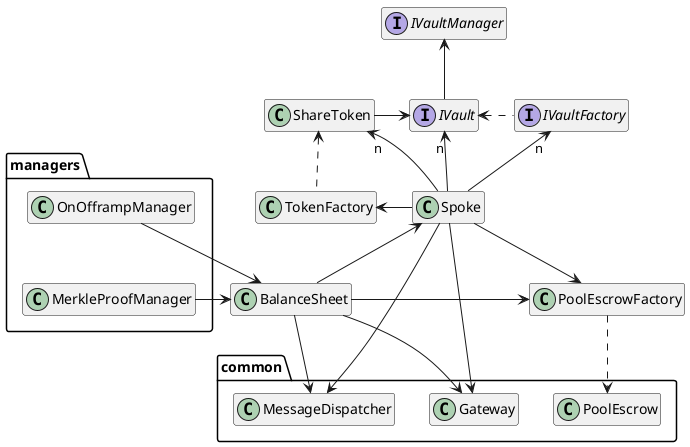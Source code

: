 @startuml
hide empty members

package common {
    class Gateway
    class MessageDispatcher
    class PoolEscrow
}

package managers {
    class OnOfframpManager
    class MerkleProofManager
}

class Hidden

class Spoke
class ShareToken
class BalanceSheet
class PoolEscrowFactory
class TokenFactory

interface IVaultFactory
interface IVault
interface IVaultManager

Spoke -left-> TokenFactory
Spoke -down-> PoolEscrowFactory
Spoke -up->"n" IVaultFactory
Spoke -up->"n" ShareToken
Spoke -up->"n" IVault
Spoke ---> Gateway
Spoke ---> MessageDispatcher

BalanceSheet -right-> PoolEscrowFactory
BalanceSheet -left--> Spoke
BalanceSheet --> MessageDispatcher
BalanceSheet --> Gateway

PoolEscrowFactory .right.> PoolEscrow

ShareToken -right-> IVault
IVault -up-> IVaultManager

OnOfframpManager -down-> BalanceSheet
MerkleProofManager -up-> BalanceSheet

TokenFactory .up.> ShareToken
IVaultFactory .left.> IVault

' Hidden stuff to make things more visual

hide Hidden

OnOfframpManager -down[hidden]-> MerkleProofManager
MerkleProofManager -down-> Hidden
Hidden -up-> BalanceSheet

@enduml
